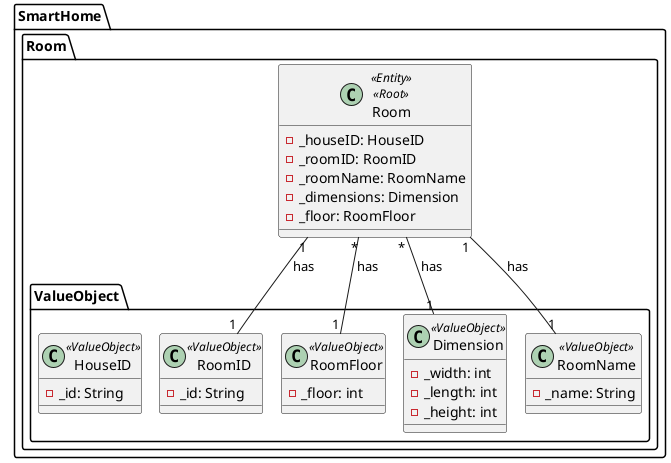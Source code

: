 @startuml
!pragma layout smetana

package SmartHome.Room {
  class Room<<Entity>><<Root>>{
    -_houseID: HouseID
    -_roomID: RoomID
    -_roomName: RoomName
    -_dimensions: Dimension
    -_floor: RoomFloor
  }

  package ValueObject {
    class RoomID<<ValueObject>>{
      -_id: String
        }
    class RoomFloor<<ValueObject>>{
      -_floor: int
        }
    class Dimension<<ValueObject>>{
    -_width: int
    -_length: int
    -_height: int
    }
    class RoomName<<ValueObject>>{
      -_name: String
        }
    class HouseID<<ValueObject>>{
      -_id: String
        }
  }

Room "*" -- "1" Dimension: has
Room "*" -- "1" RoomFloor: has
Room "1" -- "1" RoomID: has
Room "1" -- "1" RoomName: has

@enduml